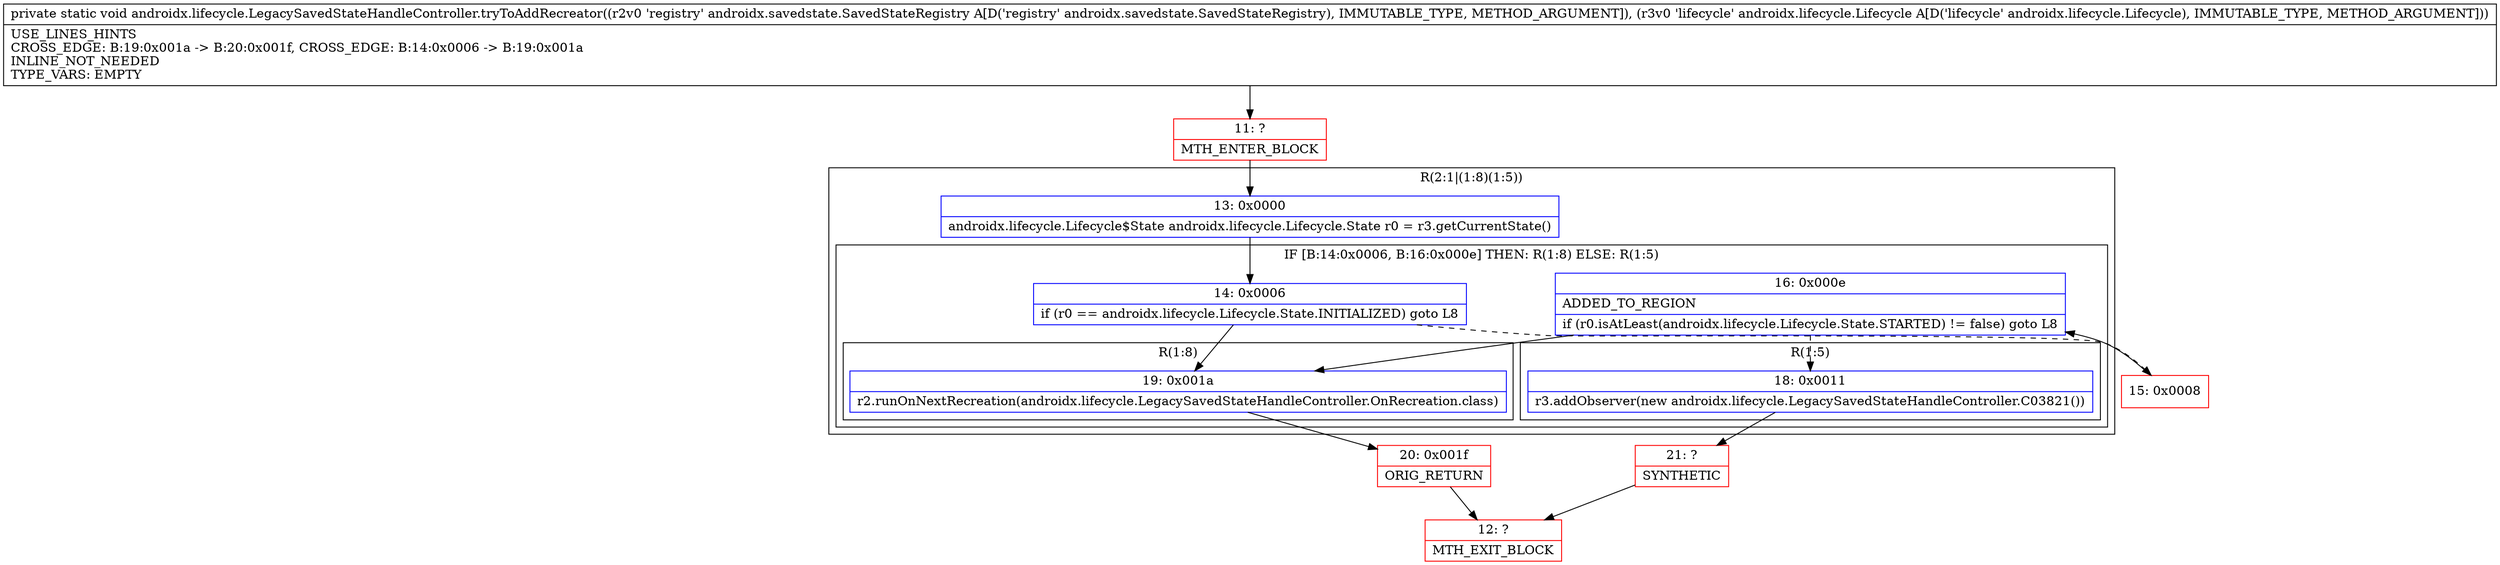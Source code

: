 digraph "CFG forandroidx.lifecycle.LegacySavedStateHandleController.tryToAddRecreator(Landroidx\/savedstate\/SavedStateRegistry;Landroidx\/lifecycle\/Lifecycle;)V" {
subgraph cluster_Region_743612272 {
label = "R(2:1|(1:8)(1:5))";
node [shape=record,color=blue];
Node_13 [shape=record,label="{13\:\ 0x0000|androidx.lifecycle.Lifecycle$State androidx.lifecycle.Lifecycle.State r0 = r3.getCurrentState()\l}"];
subgraph cluster_IfRegion_600890048 {
label = "IF [B:14:0x0006, B:16:0x000e] THEN: R(1:8) ELSE: R(1:5)";
node [shape=record,color=blue];
Node_14 [shape=record,label="{14\:\ 0x0006|if (r0 == androidx.lifecycle.Lifecycle.State.INITIALIZED) goto L8\l}"];
Node_16 [shape=record,label="{16\:\ 0x000e|ADDED_TO_REGION\l|if (r0.isAtLeast(androidx.lifecycle.Lifecycle.State.STARTED) != false) goto L8\l}"];
subgraph cluster_Region_144565995 {
label = "R(1:8)";
node [shape=record,color=blue];
Node_19 [shape=record,label="{19\:\ 0x001a|r2.runOnNextRecreation(androidx.lifecycle.LegacySavedStateHandleController.OnRecreation.class)\l}"];
}
subgraph cluster_Region_283153677 {
label = "R(1:5)";
node [shape=record,color=blue];
Node_18 [shape=record,label="{18\:\ 0x0011|r3.addObserver(new androidx.lifecycle.LegacySavedStateHandleController.C03821())\l}"];
}
}
}
Node_11 [shape=record,color=red,label="{11\:\ ?|MTH_ENTER_BLOCK\l}"];
Node_15 [shape=record,color=red,label="{15\:\ 0x0008}"];
Node_21 [shape=record,color=red,label="{21\:\ ?|SYNTHETIC\l}"];
Node_12 [shape=record,color=red,label="{12\:\ ?|MTH_EXIT_BLOCK\l}"];
Node_20 [shape=record,color=red,label="{20\:\ 0x001f|ORIG_RETURN\l}"];
MethodNode[shape=record,label="{private static void androidx.lifecycle.LegacySavedStateHandleController.tryToAddRecreator((r2v0 'registry' androidx.savedstate.SavedStateRegistry A[D('registry' androidx.savedstate.SavedStateRegistry), IMMUTABLE_TYPE, METHOD_ARGUMENT]), (r3v0 'lifecycle' androidx.lifecycle.Lifecycle A[D('lifecycle' androidx.lifecycle.Lifecycle), IMMUTABLE_TYPE, METHOD_ARGUMENT]))  | USE_LINES_HINTS\lCROSS_EDGE: B:19:0x001a \-\> B:20:0x001f, CROSS_EDGE: B:14:0x0006 \-\> B:19:0x001a\lINLINE_NOT_NEEDED\lTYPE_VARS: EMPTY\l}"];
MethodNode -> Node_11;Node_13 -> Node_14;
Node_14 -> Node_15[style=dashed];
Node_14 -> Node_19;
Node_16 -> Node_18[style=dashed];
Node_16 -> Node_19;
Node_19 -> Node_20;
Node_18 -> Node_21;
Node_11 -> Node_13;
Node_15 -> Node_16;
Node_21 -> Node_12;
Node_20 -> Node_12;
}

